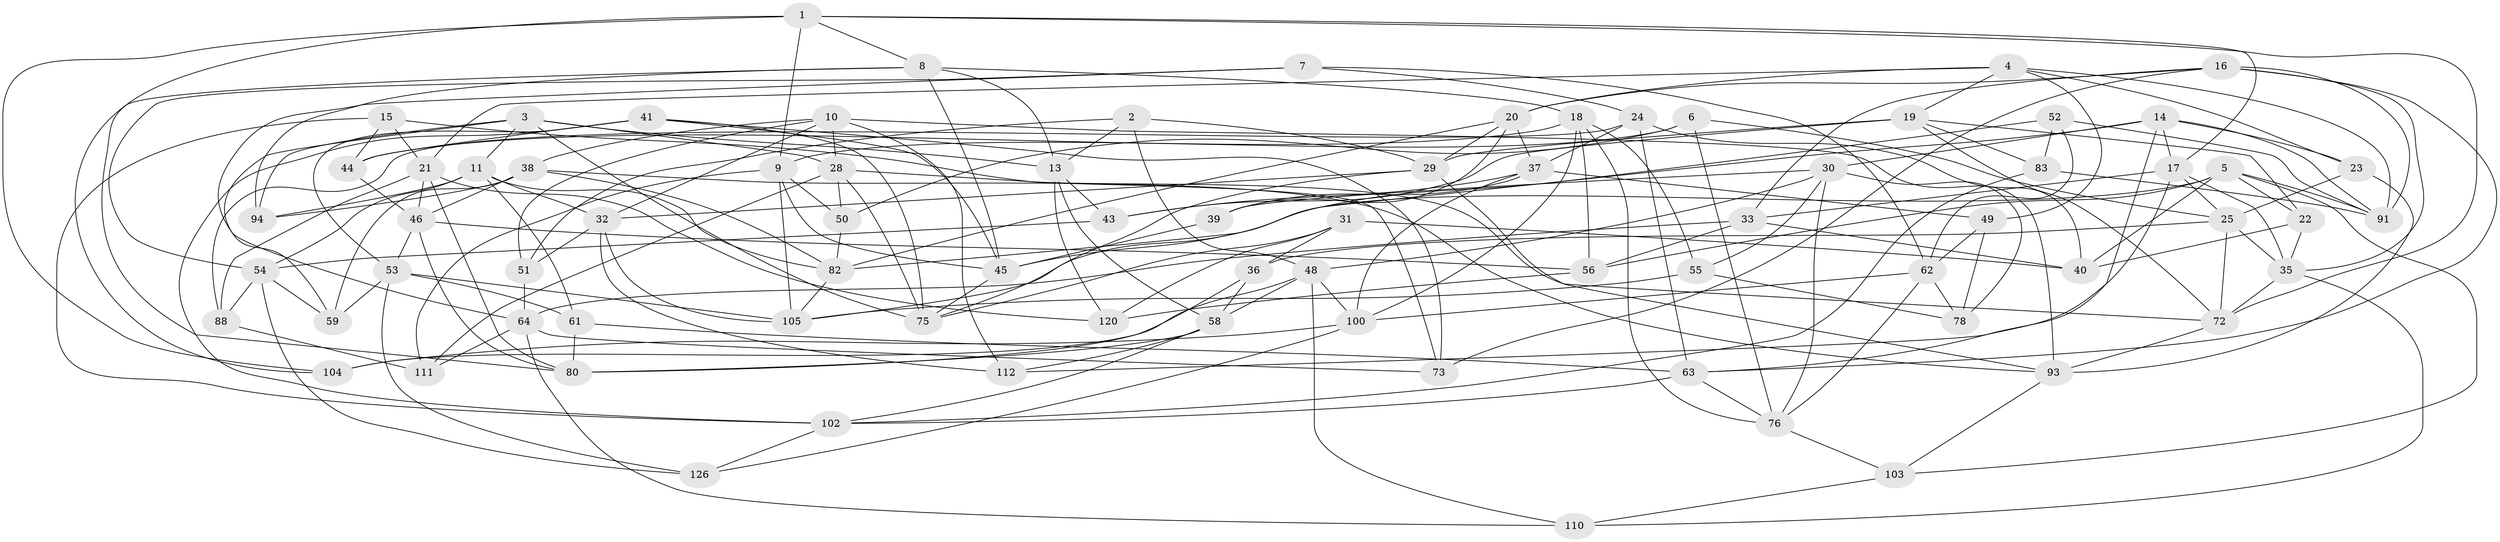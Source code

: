 // original degree distribution, {4: 1.0}
// Generated by graph-tools (version 1.1) at 2025/42/03/06/25 10:42:17]
// undirected, 78 vertices, 202 edges
graph export_dot {
graph [start="1"]
  node [color=gray90,style=filled];
  1 [super="+12"];
  2;
  3 [super="+107"];
  4 [super="+90"];
  5 [super="+68"];
  6;
  7;
  8 [super="+113"];
  9 [super="+69"];
  10 [super="+92"];
  11 [super="+117"];
  13 [super="+42"];
  14 [super="+119"];
  15;
  16 [super="+122"];
  17 [super="+26"];
  18 [super="+27"];
  19 [super="+60"];
  20 [super="+95"];
  21 [super="+86"];
  22;
  23;
  24 [super="+118"];
  25 [super="+84"];
  28 [super="+71"];
  29 [super="+124"];
  30 [super="+70"];
  31;
  32 [super="+87"];
  33 [super="+34"];
  35 [super="+57"];
  36;
  37 [super="+123"];
  38 [super="+47"];
  39;
  40 [super="+66"];
  41 [super="+108"];
  43;
  44;
  45 [super="+99"];
  46 [super="+65"];
  48 [super="+67"];
  49;
  50;
  51;
  52;
  53 [super="+77"];
  54 [super="+79"];
  55;
  56 [super="+81"];
  58 [super="+97"];
  59;
  61;
  62 [super="+89"];
  63 [super="+74"];
  64 [super="+114"];
  72 [super="+96"];
  73;
  75 [super="+121"];
  76 [super="+98"];
  78;
  80 [super="+109"];
  82 [super="+85"];
  83;
  88;
  91 [super="+116"];
  93 [super="+115"];
  94;
  100 [super="+101"];
  102 [super="+125"];
  103;
  104;
  105 [super="+106"];
  110;
  111;
  112;
  120;
  126;
  1 -- 17;
  1 -- 104;
  1 -- 80;
  1 -- 72;
  1 -- 9;
  1 -- 8;
  2 -- 29;
  2 -- 51;
  2 -- 13;
  2 -- 48;
  3 -- 59;
  3 -- 94;
  3 -- 28;
  3 -- 11;
  3 -- 75;
  3 -- 13;
  4 -- 21;
  4 -- 19;
  4 -- 49;
  4 -- 91;
  4 -- 23;
  4 -- 20;
  5 -- 82;
  5 -- 103;
  5 -- 56;
  5 -- 22;
  5 -- 40;
  5 -- 91;
  6 -- 76;
  6 -- 9;
  6 -- 50;
  6 -- 25;
  7 -- 62;
  7 -- 24;
  7 -- 64;
  7 -- 54;
  8 -- 94;
  8 -- 45;
  8 -- 104;
  8 -- 18;
  8 -- 13;
  9 -- 111;
  9 -- 105;
  9 -- 50;
  9 -- 45;
  10 -- 51;
  10 -- 112;
  10 -- 28;
  10 -- 32;
  10 -- 93;
  10 -- 38;
  11 -- 94;
  11 -- 32;
  11 -- 61;
  11 -- 54;
  11 -- 82;
  13 -- 120;
  13 -- 43;
  13 -- 58;
  14 -- 17;
  14 -- 91;
  14 -- 23;
  14 -- 30;
  14 -- 63;
  14 -- 45;
  15 -- 73;
  15 -- 44;
  15 -- 102;
  15 -- 21;
  16 -- 33;
  16 -- 63;
  16 -- 73;
  16 -- 20;
  16 -- 35;
  16 -- 91;
  17 -- 112;
  17 -- 25;
  17 -- 35;
  17 -- 33;
  18 -- 44;
  18 -- 55;
  18 -- 56;
  18 -- 76;
  18 -- 100;
  19 -- 22;
  19 -- 43;
  19 -- 72;
  19 -- 83;
  19 -- 29;
  20 -- 29;
  20 -- 37;
  20 -- 39;
  20 -- 82;
  21 -- 46;
  21 -- 80;
  21 -- 120;
  21 -- 88;
  22 -- 40;
  22 -- 35;
  23 -- 93;
  23 -- 25;
  24 -- 37;
  24 -- 40 [weight=2];
  24 -- 88;
  24 -- 63;
  25 -- 72;
  25 -- 36;
  25 -- 35;
  28 -- 111;
  28 -- 50;
  28 -- 75;
  28 -- 72;
  29 -- 32;
  29 -- 75;
  29 -- 93;
  30 -- 48;
  30 -- 78;
  30 -- 76;
  30 -- 55;
  30 -- 39;
  31 -- 120;
  31 -- 40;
  31 -- 36;
  31 -- 75;
  32 -- 112;
  32 -- 51;
  32 -- 105;
  33 -- 40;
  33 -- 64;
  33 -- 56 [weight=2];
  35 -- 110;
  35 -- 72;
  36 -- 58;
  36 -- 80;
  37 -- 49;
  37 -- 43;
  37 -- 39;
  37 -- 100;
  38 -- 59;
  38 -- 94;
  38 -- 46;
  38 -- 93;
  38 -- 82;
  39 -- 45;
  41 -- 73;
  41 -- 44;
  41 -- 53;
  41 -- 75;
  41 -- 102;
  41 -- 45;
  43 -- 54;
  44 -- 46;
  45 -- 75;
  46 -- 80;
  46 -- 53;
  46 -- 56;
  48 -- 100;
  48 -- 58;
  48 -- 104;
  48 -- 110;
  49 -- 78;
  49 -- 62;
  50 -- 82;
  51 -- 64;
  52 -- 105;
  52 -- 91;
  52 -- 83;
  52 -- 62;
  53 -- 61;
  53 -- 126;
  53 -- 105;
  53 -- 59;
  54 -- 59;
  54 -- 88;
  54 -- 126;
  55 -- 78;
  55 -- 105;
  56 -- 120;
  58 -- 112;
  58 -- 80;
  58 -- 102;
  61 -- 80;
  61 -- 63;
  62 -- 76;
  62 -- 78;
  62 -- 100;
  63 -- 76;
  63 -- 102;
  64 -- 111;
  64 -- 73;
  64 -- 110;
  72 -- 93;
  76 -- 103;
  82 -- 105;
  83 -- 91;
  83 -- 102;
  88 -- 111;
  93 -- 103;
  100 -- 104;
  100 -- 126;
  102 -- 126;
  103 -- 110;
}
